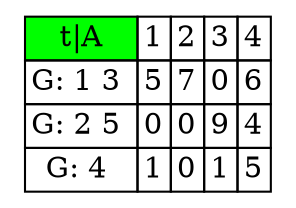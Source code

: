 digraph main {
        node [shape = plaintext]
        struct1 [label=<
        <table border = '0' cellborder = '1' cellspacing = '0'>
        <tr>
	<td bgcolor="Green">t|A</td>
	<td>1</td>
	<td>2</td>
	<td>3</td>
	<td>4</td>
	</tr>
		<tr>
			<td>G: 1 3 </td>
			<td>5</td>
			<td>7</td>
			<td>0</td>
			<td>6</td>
		</tr>
		<tr>
			<td>G: 2 5 </td>
			<td>0</td>
			<td>0</td>
			<td>9</td>
			<td>4</td>
		</tr>
		<tr>
			<td>G: 4 </td>
			<td>1</td>
			<td>0</td>
			<td>1</td>
			<td>5</td>
		</tr>
	</table>>];
}